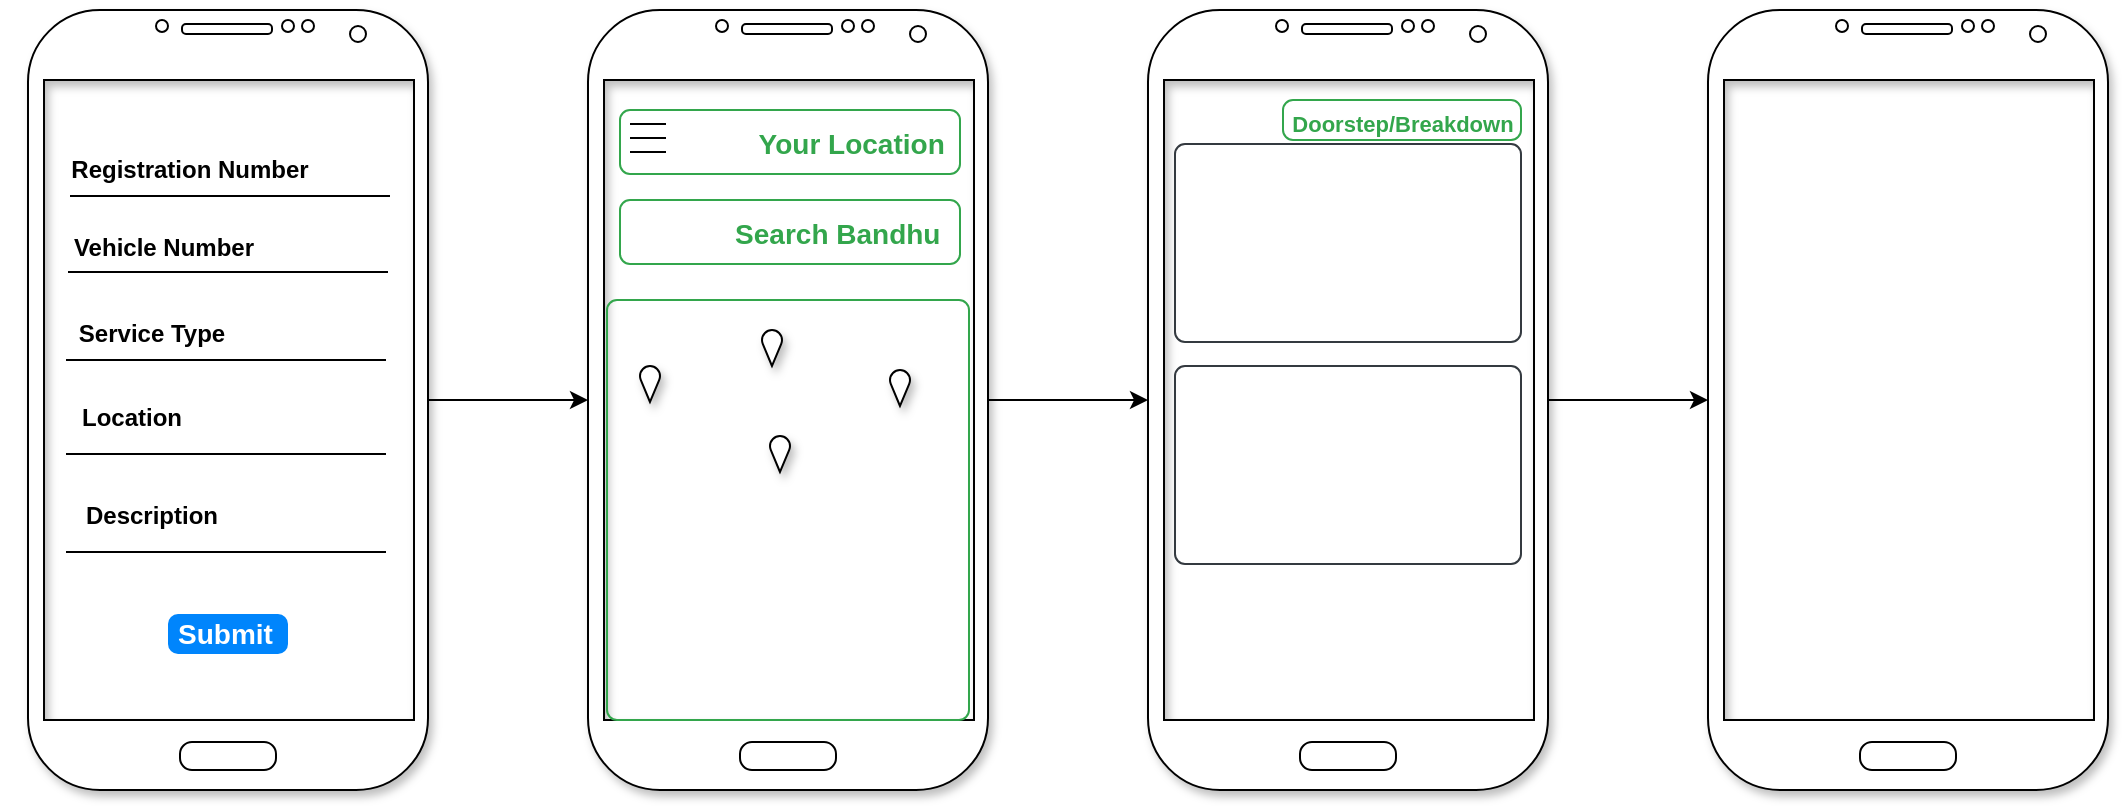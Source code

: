 <mxfile version="20.2.4" type="github">
  <diagram id="3zpM8lw0tZSN6bLLj1Mo" name="Page-1">
    <mxGraphModel dx="1234" dy="402" grid="0" gridSize="10" guides="1" tooltips="1" connect="1" arrows="1" fold="1" page="1" pageScale="1" pageWidth="850" pageHeight="1100" math="0" shadow="0">
      <root>
        <mxCell id="0" />
        <mxCell id="1" parent="0" />
        <mxCell id="CuT0-UTq4PFeX5ZE3Q96-7" value="" style="edgeStyle=orthogonalEdgeStyle;rounded=0;orthogonalLoop=1;jettySize=auto;html=1;" edge="1" parent="1" source="CuT0-UTq4PFeX5ZE3Q96-1" target="CuT0-UTq4PFeX5ZE3Q96-6">
          <mxGeometry relative="1" as="geometry" />
        </mxCell>
        <mxCell id="CuT0-UTq4PFeX5ZE3Q96-1" value="" style="verticalLabelPosition=bottom;verticalAlign=top;html=1;shadow=1;dashed=0;strokeWidth=1;shape=mxgraph.android.phone2;strokeColor=#000000;" vertex="1" parent="1">
          <mxGeometry x="33" y="78" width="200" height="390" as="geometry" />
        </mxCell>
        <mxCell id="CuT0-UTq4PFeX5ZE3Q96-9" value="" style="edgeStyle=orthogonalEdgeStyle;rounded=0;orthogonalLoop=1;jettySize=auto;html=1;" edge="1" parent="1" source="CuT0-UTq4PFeX5ZE3Q96-6" target="CuT0-UTq4PFeX5ZE3Q96-8">
          <mxGeometry relative="1" as="geometry" />
        </mxCell>
        <mxCell id="CuT0-UTq4PFeX5ZE3Q96-6" value="" style="verticalLabelPosition=bottom;verticalAlign=top;html=1;shadow=1;dashed=0;strokeWidth=1;shape=mxgraph.android.phone2;strokeColor=#000000;" vertex="1" parent="1">
          <mxGeometry x="313" y="78" width="200" height="390" as="geometry" />
        </mxCell>
        <mxCell id="CuT0-UTq4PFeX5ZE3Q96-34" value="" style="edgeStyle=orthogonalEdgeStyle;rounded=0;orthogonalLoop=1;jettySize=auto;html=1;fontSize=14;" edge="1" parent="1" source="CuT0-UTq4PFeX5ZE3Q96-8" target="CuT0-UTq4PFeX5ZE3Q96-33">
          <mxGeometry relative="1" as="geometry" />
        </mxCell>
        <mxCell id="CuT0-UTq4PFeX5ZE3Q96-8" value="" style="verticalLabelPosition=bottom;verticalAlign=top;html=1;shadow=1;dashed=0;strokeWidth=1;shape=mxgraph.android.phone2;strokeColor=#000000;" vertex="1" parent="1">
          <mxGeometry x="593" y="78" width="200" height="390" as="geometry" />
        </mxCell>
        <mxCell id="CuT0-UTq4PFeX5ZE3Q96-10" value="&lt;b&gt;Registration Number&lt;/b&gt;" style="text;html=1;strokeColor=none;fillColor=none;align=center;verticalAlign=middle;whiteSpace=wrap;rounded=0;shadow=1;" vertex="1" parent="1">
          <mxGeometry x="52" y="143" width="124" height="30" as="geometry" />
        </mxCell>
        <mxCell id="CuT0-UTq4PFeX5ZE3Q96-11" value="&lt;b&gt;Vehicle Number&lt;/b&gt;" style="text;html=1;strokeColor=none;fillColor=none;align=center;verticalAlign=middle;whiteSpace=wrap;rounded=0;shadow=1;" vertex="1" parent="1">
          <mxGeometry x="39" y="182" width="124" height="30" as="geometry" />
        </mxCell>
        <mxCell id="CuT0-UTq4PFeX5ZE3Q96-14" value="" style="endArrow=none;html=1;rounded=0;" edge="1" parent="1">
          <mxGeometry relative="1" as="geometry">
            <mxPoint x="54" y="171" as="sourcePoint" />
            <mxPoint x="214" y="171" as="targetPoint" />
          </mxGeometry>
        </mxCell>
        <mxCell id="CuT0-UTq4PFeX5ZE3Q96-15" value="" style="endArrow=none;html=1;rounded=0;" edge="1" parent="1">
          <mxGeometry relative="1" as="geometry">
            <mxPoint x="53" y="209" as="sourcePoint" />
            <mxPoint x="213" y="209" as="targetPoint" />
          </mxGeometry>
        </mxCell>
        <mxCell id="CuT0-UTq4PFeX5ZE3Q96-17" value="&lt;b&gt;Service Type&lt;br&gt;&lt;br&gt;&lt;/b&gt;" style="text;html=1;strokeColor=none;fillColor=none;align=center;verticalAlign=middle;whiteSpace=wrap;rounded=0;shadow=1;" vertex="1" parent="1">
          <mxGeometry x="33" y="232" width="124" height="30" as="geometry" />
        </mxCell>
        <mxCell id="CuT0-UTq4PFeX5ZE3Q96-18" value="" style="endArrow=none;html=1;rounded=0;" edge="1" parent="1">
          <mxGeometry relative="1" as="geometry">
            <mxPoint x="52" y="253" as="sourcePoint" />
            <mxPoint x="212" y="253" as="targetPoint" />
          </mxGeometry>
        </mxCell>
        <mxCell id="CuT0-UTq4PFeX5ZE3Q96-19" value="&lt;b&gt;Location&lt;br&gt;&lt;br&gt;&lt;/b&gt;" style="text;html=1;strokeColor=none;fillColor=none;align=center;verticalAlign=middle;whiteSpace=wrap;rounded=0;shadow=1;" vertex="1" parent="1">
          <mxGeometry x="23" y="274" width="124" height="30" as="geometry" />
        </mxCell>
        <mxCell id="CuT0-UTq4PFeX5ZE3Q96-20" value="" style="endArrow=none;html=1;rounded=0;" edge="1" parent="1">
          <mxGeometry relative="1" as="geometry">
            <mxPoint x="52" y="300" as="sourcePoint" />
            <mxPoint x="212" y="300" as="targetPoint" />
          </mxGeometry>
        </mxCell>
        <mxCell id="CuT0-UTq4PFeX5ZE3Q96-21" value="&lt;b&gt;Description&lt;br&gt;&lt;/b&gt;" style="text;html=1;strokeColor=none;fillColor=none;align=center;verticalAlign=middle;whiteSpace=wrap;rounded=0;shadow=1;" vertex="1" parent="1">
          <mxGeometry x="33" y="316" width="124" height="30" as="geometry" />
        </mxCell>
        <mxCell id="CuT0-UTq4PFeX5ZE3Q96-22" value="" style="endArrow=none;html=1;rounded=0;" edge="1" parent="1">
          <mxGeometry relative="1" as="geometry">
            <mxPoint x="52" y="349" as="sourcePoint" />
            <mxPoint x="212" y="349" as="targetPoint" />
          </mxGeometry>
        </mxCell>
        <mxCell id="CuT0-UTq4PFeX5ZE3Q96-23" value="Submit" style="html=1;shadow=0;dashed=0;shape=mxgraph.bootstrap.rrect;rSize=5;strokeColor=none;strokeWidth=1;fillColor=#0085FC;fontColor=#FFFFFF;whiteSpace=wrap;align=left;verticalAlign=middle;spacingLeft=0;fontStyle=1;fontSize=14;spacing=5;" vertex="1" parent="1">
          <mxGeometry x="103" y="380" width="60" height="20" as="geometry" />
        </mxCell>
        <mxCell id="CuT0-UTq4PFeX5ZE3Q96-24" value="&amp;nbsp; &amp;nbsp; &amp;nbsp; &amp;nbsp; &amp;nbsp; &amp;nbsp; &amp;nbsp;&lt;font style=&quot;font-size: 14px;&quot;&gt; &lt;b&gt;Your Location&lt;/b&gt;&lt;/font&gt;" style="html=1;shadow=0;dashed=0;shape=mxgraph.bootstrap.rrect;rSize=5;strokeColor=#33A64C;strokeWidth=1;fillColor=none;fontColor=#33A64C;whiteSpace=wrap;align=center;verticalAlign=middle;spacingLeft=0;fontStyle=0;fontSize=16;spacing=5;" vertex="1" parent="1">
          <mxGeometry x="329" y="128" width="170" height="32" as="geometry" />
        </mxCell>
        <mxCell id="CuT0-UTq4PFeX5ZE3Q96-25" value="" style="endArrow=none;html=1;rounded=0;" edge="1" parent="1">
          <mxGeometry relative="1" as="geometry">
            <mxPoint x="334" y="135" as="sourcePoint" />
            <mxPoint x="352" y="135" as="targetPoint" />
          </mxGeometry>
        </mxCell>
        <mxCell id="CuT0-UTq4PFeX5ZE3Q96-28" value="" style="endArrow=none;html=1;rounded=0;" edge="1" parent="1">
          <mxGeometry relative="1" as="geometry">
            <mxPoint x="334" y="142" as="sourcePoint" />
            <mxPoint x="352" y="142" as="targetPoint" />
          </mxGeometry>
        </mxCell>
        <mxCell id="CuT0-UTq4PFeX5ZE3Q96-29" value="" style="endArrow=none;html=1;rounded=0;" edge="1" parent="1">
          <mxGeometry relative="1" as="geometry">
            <mxPoint x="334" y="149" as="sourcePoint" />
            <mxPoint x="352" y="149" as="targetPoint" />
          </mxGeometry>
        </mxCell>
        <mxCell id="CuT0-UTq4PFeX5ZE3Q96-30" value="&lt;b&gt;&amp;nbsp; &amp;nbsp; &amp;nbsp; &amp;nbsp; &amp;nbsp;&lt;font style=&quot;font-size: 14px;&quot;&gt; &amp;nbsp;Search Bandhu&lt;/font&gt;&lt;/b&gt;" style="html=1;shadow=0;dashed=0;shape=mxgraph.bootstrap.rrect;rSize=5;strokeColor=#33A64C;strokeWidth=1;fillColor=none;fontColor=#33A64C;whiteSpace=wrap;align=center;verticalAlign=middle;spacingLeft=0;fontStyle=0;fontSize=16;spacing=5;" vertex="1" parent="1">
          <mxGeometry x="329" y="173" width="170" height="32" as="geometry" />
        </mxCell>
        <mxCell id="CuT0-UTq4PFeX5ZE3Q96-32" value="" style="html=1;shadow=0;dashed=0;shape=mxgraph.bootstrap.rrect;rSize=5;strokeColor=#33A64C;strokeWidth=1;fillColor=none;fontColor=#33A64C;whiteSpace=wrap;align=center;verticalAlign=middle;spacingLeft=0;fontStyle=0;fontSize=16;spacing=5;" vertex="1" parent="1">
          <mxGeometry x="322.5" y="223" width="181" height="210" as="geometry" />
        </mxCell>
        <mxCell id="CuT0-UTq4PFeX5ZE3Q96-33" value="" style="verticalLabelPosition=bottom;verticalAlign=top;html=1;shadow=1;dashed=0;strokeWidth=1;shape=mxgraph.android.phone2;strokeColor=#000000;" vertex="1" parent="1">
          <mxGeometry x="873" y="78" width="200" height="390" as="geometry" />
        </mxCell>
        <mxCell id="CuT0-UTq4PFeX5ZE3Q96-36" value="" style="verticalLabelPosition=bottom;verticalAlign=top;html=1;shape=mxgraph.basic.drop;shadow=1;fontSize=14;strokeColor=#000000;direction=west;" vertex="1" parent="1">
          <mxGeometry x="339" y="256" width="10" height="18" as="geometry" />
        </mxCell>
        <mxCell id="CuT0-UTq4PFeX5ZE3Q96-37" value="" style="verticalLabelPosition=bottom;verticalAlign=top;html=1;shape=mxgraph.basic.drop;shadow=1;fontSize=14;strokeColor=#000000;direction=west;" vertex="1" parent="1">
          <mxGeometry x="404" y="291" width="10" height="18" as="geometry" />
        </mxCell>
        <mxCell id="CuT0-UTq4PFeX5ZE3Q96-38" value="" style="verticalLabelPosition=bottom;verticalAlign=top;html=1;shape=mxgraph.basic.drop;shadow=1;fontSize=14;strokeColor=#000000;direction=west;" vertex="1" parent="1">
          <mxGeometry x="400" y="238" width="10" height="18" as="geometry" />
        </mxCell>
        <mxCell id="CuT0-UTq4PFeX5ZE3Q96-39" value="" style="verticalLabelPosition=bottom;verticalAlign=top;html=1;shape=mxgraph.basic.drop;shadow=1;fontSize=14;strokeColor=#000000;direction=west;" vertex="1" parent="1">
          <mxGeometry x="464" y="258" width="10" height="18" as="geometry" />
        </mxCell>
        <mxCell id="CuT0-UTq4PFeX5ZE3Q96-40" value="" style="html=1;shadow=0;dashed=0;shape=mxgraph.bootstrap.rrect;rSize=5;strokeColor=#343A40;strokeWidth=1;fillColor=none;fontColor=#343A40;whiteSpace=wrap;align=center;verticalAlign=middle;spacingLeft=0;fontStyle=0;fontSize=16;spacing=5;" vertex="1" parent="1">
          <mxGeometry x="606.5" y="145" width="173" height="99" as="geometry" />
        </mxCell>
        <mxCell id="CuT0-UTq4PFeX5ZE3Q96-42" value="" style="html=1;shadow=0;dashed=0;shape=mxgraph.bootstrap.rrect;rSize=5;strokeColor=#343A40;strokeWidth=1;fillColor=none;fontColor=#343A40;whiteSpace=wrap;align=center;verticalAlign=middle;spacingLeft=0;fontStyle=0;fontSize=16;spacing=5;" vertex="1" parent="1">
          <mxGeometry x="606.5" y="256" width="173" height="99" as="geometry" />
        </mxCell>
        <mxCell id="CuT0-UTq4PFeX5ZE3Q96-43" value="&lt;font style=&quot;font-size: 11px;&quot;&gt;&lt;b&gt;Doorstep/Breakdown&lt;/b&gt;&lt;/font&gt;" style="html=1;shadow=0;dashed=0;shape=mxgraph.bootstrap.rrect;rSize=5;strokeColor=#33A64C;strokeWidth=1;fillColor=none;fontColor=#33A64C;whiteSpace=wrap;align=center;verticalAlign=middle;spacingLeft=0;fontStyle=0;fontSize=16;spacing=5;" vertex="1" parent="1">
          <mxGeometry x="660.5" y="123" width="119" height="20" as="geometry" />
        </mxCell>
      </root>
    </mxGraphModel>
  </diagram>
</mxfile>
